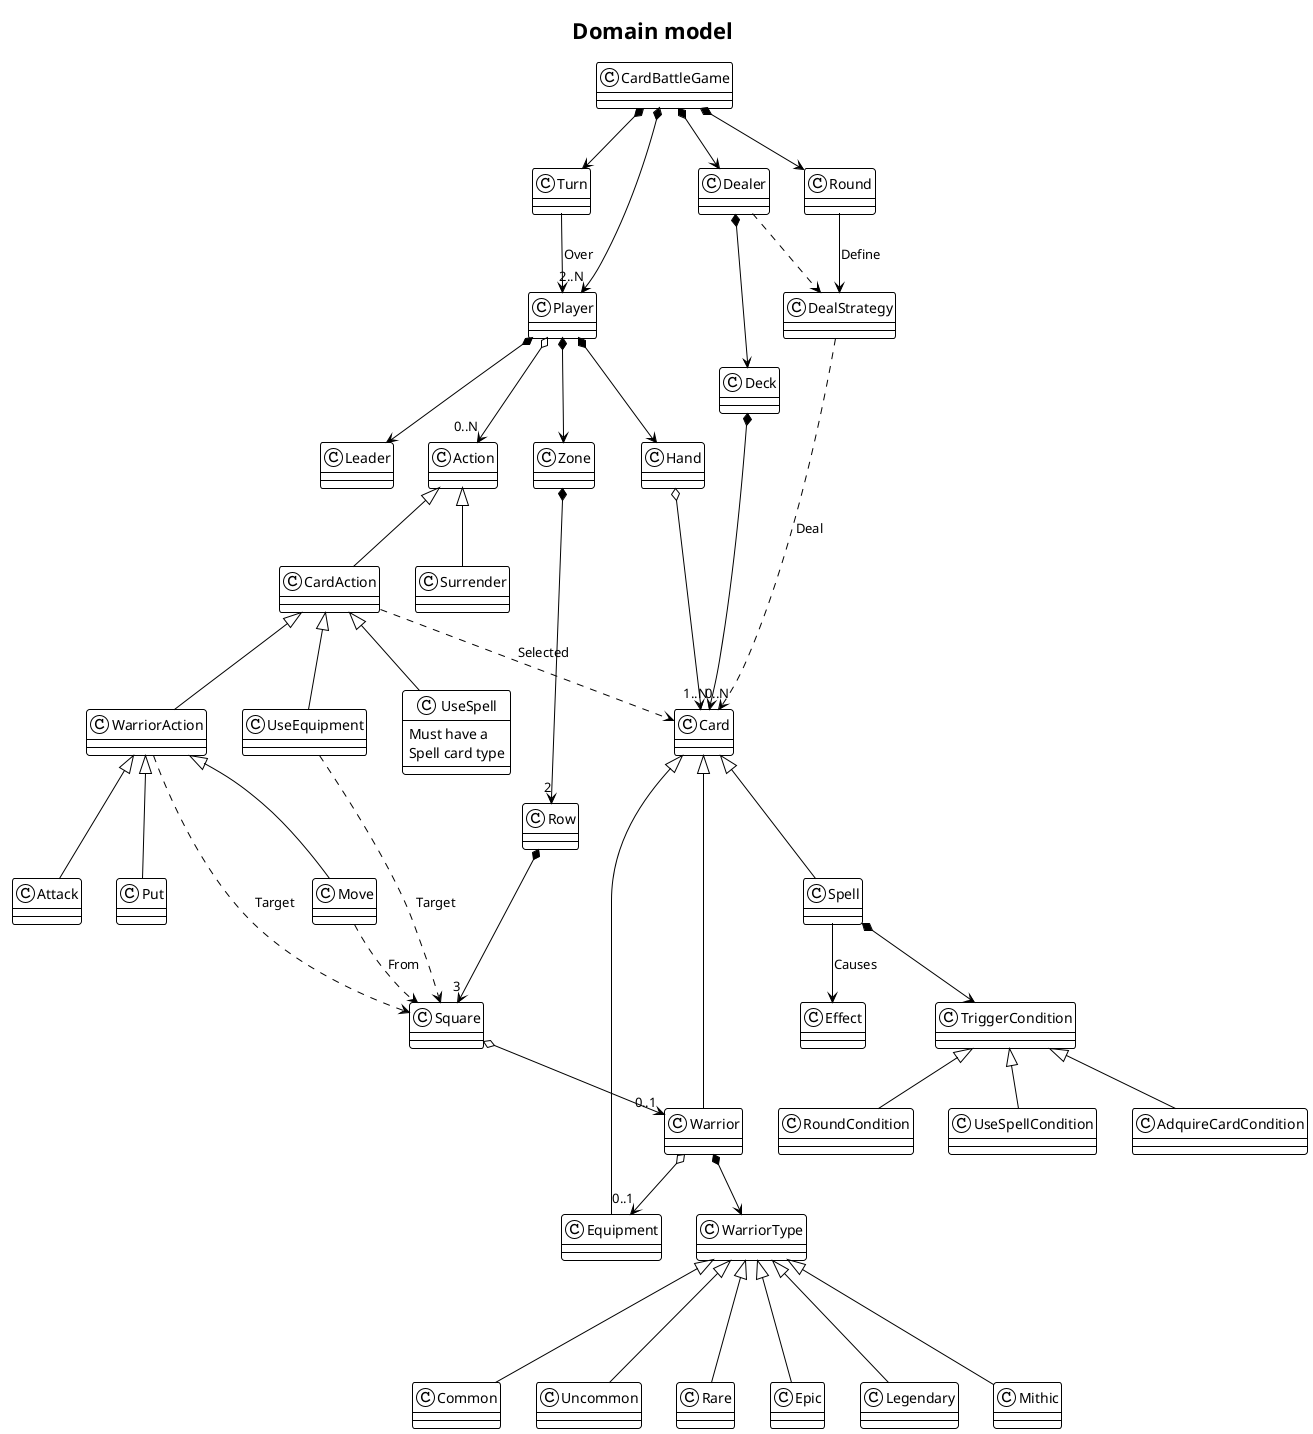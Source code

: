 @startuml
title "Domain model"
!theme plain

CardBattleGame *--> Turn
CardBattleGame *--> Round
CardBattleGame *--> "2..N" Player
CardBattleGame *--> Dealer

Turn --> Player : Over

Round --> DealStrategy : Define
Dealer ..> DealStrategy
Dealer *--> Deck
DealStrategy ..> Card : Deal
Deck *--> " 1..N" Card

Player *--> Leader
Player *--> Zone
Player *--> Hand

Zone *---> "2" Row
Row *--> "3" Square
Square o--> "0..1" Warrior
Hand o---> "0..N  " Card

Card <|-- Spell
Card <|-- Warrior
Card <|-- Equipment

Warrior *--> WarriorType
WarriorType <|--- Common
WarriorType <|--- Uncommon
WarriorType <|--- Rare
WarriorType <|--- Epic
WarriorType <|--- Legendary
WarriorType <|--- Mithic

Spell --> Effect : Causes
Spell *--> TriggerCondition
TriggerCondition <|-- RoundCondition
TriggerCondition <|-- UseSpellCondition
TriggerCondition <|-- AdquireCardCondition

Warrior o--> "0..1" Equipment

Player o--> "0..N" Action
Action <|-- CardAction
Action <|-- Surrender
CardAction ..> Card : Selected
CardAction <|-- UseSpell
CardAction <|-- UseEquipment
CardAction <|-- WarriorAction

UseEquipment .-.> Square : Target
WarriorAction .-.> Square : Target
WarriorAction <|-- Put
WarriorAction <|-- Move
WarriorAction <|-- Attack

Move ..> Square : From

Class UseSpell {
 Must have a 
 Spell card type
}
@enduml